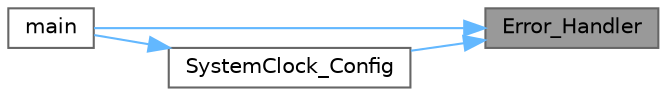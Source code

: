 digraph "Error_Handler"
{
 // LATEX_PDF_SIZE
  bgcolor="transparent";
  edge [fontname=Helvetica,fontsize=10,labelfontname=Helvetica,labelfontsize=10];
  node [fontname=Helvetica,fontsize=10,shape=box,height=0.2,width=0.4];
  rankdir="RL";
  Node1 [id="Node000001",label="Error_Handler",height=0.2,width=0.4,color="gray40", fillcolor="grey60", style="filled", fontcolor="black",tooltip="This function is executed in case of error occurrence."];
  Node1 -> Node2 [id="edge1_Node000001_Node000002",dir="back",color="steelblue1",style="solid",tooltip=" "];
  Node2 [id="Node000002",label="main",height=0.2,width=0.4,color="grey40", fillcolor="white", style="filled",URL="$main_8c.html#a840291bc02cba5474a4cb46a9b9566fe",tooltip="Hauptprogramm-Einstiegspunkt."];
  Node1 -> Node3 [id="edge2_Node000001_Node000003",dir="back",color="steelblue1",style="solid",tooltip=" "];
  Node3 [id="Node000003",label="SystemClock_Config",height=0.2,width=0.4,color="grey40", fillcolor="white", style="filled",URL="$main_8c.html#a70af21c671abfcc773614a9a4f63d920",tooltip="Initialisiert den Systemtakt (PLL, Busse, IC-Domain)."];
  Node3 -> Node2 [id="edge3_Node000003_Node000002",dir="back",color="steelblue1",style="solid",tooltip=" "];
}
